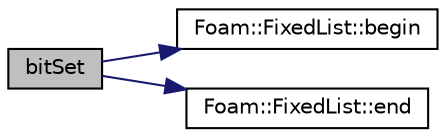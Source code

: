 digraph "bitSet"
{
  bgcolor="transparent";
  edge [fontname="Helvetica",fontsize="10",labelfontname="Helvetica",labelfontsize="10"];
  node [fontname="Helvetica",fontsize="10",shape=record];
  rankdir="LR";
  Node1 [label="bitSet",height=0.2,width=0.4,color="black", fillcolor="grey75", style="filled" fontcolor="black"];
  Node1 -> Node2 [color="midnightblue",fontsize="10",style="solid",fontname="Helvetica"];
  Node2 [label="Foam::FixedList::begin",height=0.2,width=0.4,color="black",URL="$classFoam_1_1FixedList.html#ac74d81294af3a341d666a3de37a0893f",tooltip="Return an iterator to begin traversing the FixedList. "];
  Node1 -> Node3 [color="midnightblue",fontsize="10",style="solid",fontname="Helvetica"];
  Node3 [label="Foam::FixedList::end",height=0.2,width=0.4,color="black",URL="$classFoam_1_1FixedList.html#a7568b866d0b985950287e4846f014f38",tooltip="Return an iterator to end traversing the FixedList. "];
}
